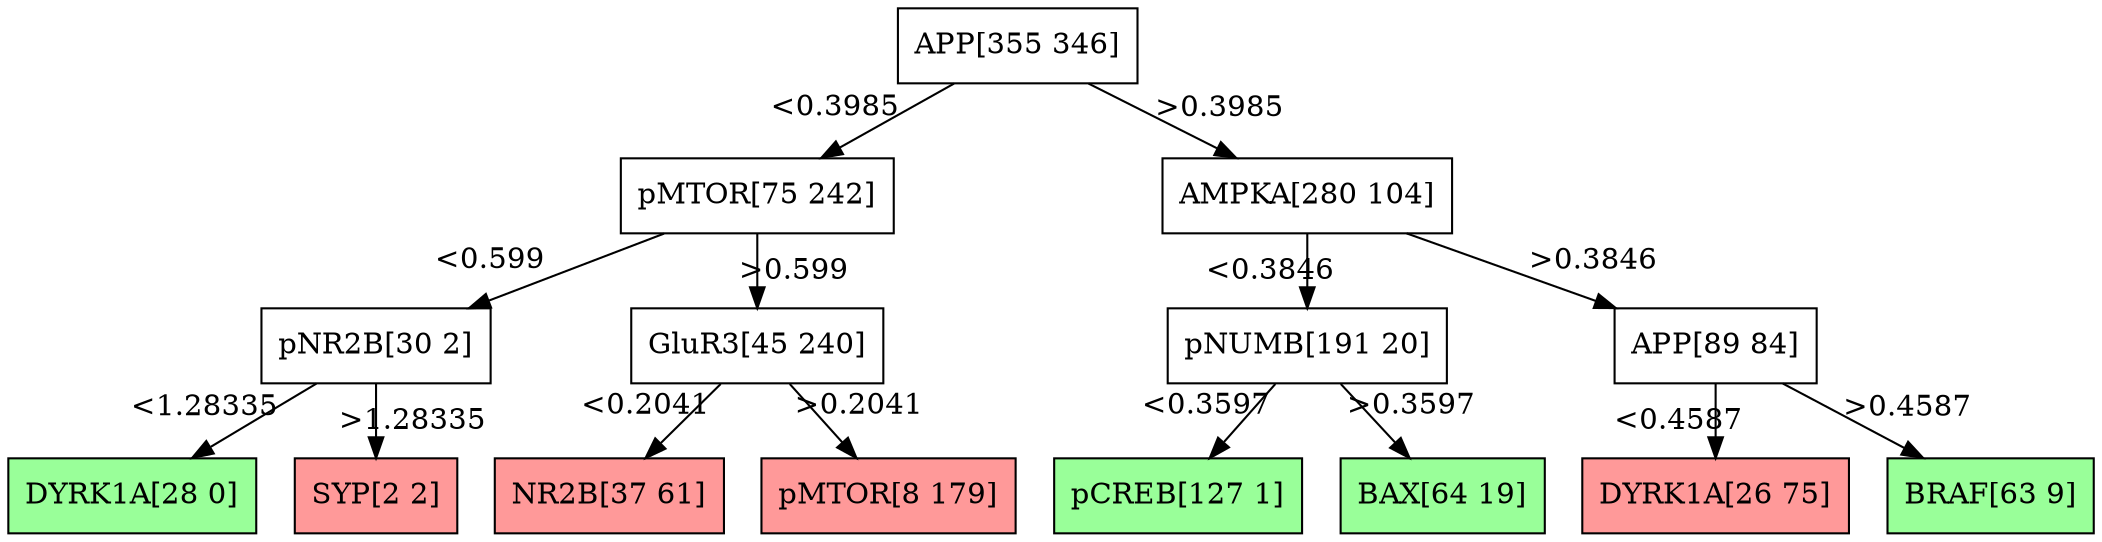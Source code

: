 digraph Tree {
node [shape=box, style="filled", color="black"] ;
0 [ label="APP[355 346]" , fillcolor="#ffffff"] ;
1 [ label="pMTOR[75 242]" , fillcolor="#ffffff"] ;
0->1 [labeldistance=2.5, labelangle=45, headlabel="<0.3985"] ;
3 [ label="pNR2B[30 2]" , fillcolor="#ffffff"] ;
1->3 [labeldistance=2.5, labelangle=45, headlabel="<0.599"] ;
5 [ label="DYRK1A[28 0]" , fillcolor="#99ff99"] ;
3->5 [labeldistance=2.5, labelangle=45, headlabel="<1.28335"] ;
6 [ label="SYP[2 2]" , fillcolor="#ff9999"] ;
3->6 [labeldistance=2.5, labelangle=-45, headlabel=">1.28335"] ;
4 [ label="GluR3[45 240]" , fillcolor="#ffffff"] ;
1->4 [labeldistance=2.5, labelangle=-45, headlabel=">0.599"] ;
7 [ label="NR2B[37 61]" , fillcolor="#ff9999"] ;
4->7 [labeldistance=2.5, labelangle=45, headlabel="<0.2041"] ;
8 [ label="pMTOR[8 179]" , fillcolor="#ff9999"] ;
4->8 [labeldistance=2.5, labelangle=-45, headlabel=">0.2041"] ;
2 [ label="AMPKA[280 104]" , fillcolor="#ffffff"] ;
0->2 [labeldistance=2.5, labelangle=-45, headlabel=">0.3985"] ;
9 [ label="pNUMB[191 20]" , fillcolor="#ffffff"] ;
2->9 [labeldistance=2.5, labelangle=45, headlabel="<0.3846"] ;
11 [ label="pCREB[127 1]" , fillcolor="#99ff99"] ;
9->11 [labeldistance=2.5, labelangle=45, headlabel="<0.3597"] ;
12 [ label="BAX[64 19]" , fillcolor="#99ff99"] ;
9->12 [labeldistance=2.5, labelangle=-45, headlabel=">0.3597"] ;
10 [ label="APP[89 84]" , fillcolor="#ffffff"] ;
2->10 [labeldistance=2.5, labelangle=-45, headlabel=">0.3846"] ;
13 [ label="DYRK1A[26 75]" , fillcolor="#ff9999"] ;
10->13 [labeldistance=2.5, labelangle=45, headlabel="<0.4587"] ;
14 [ label="BRAF[63 9]" , fillcolor="#99ff99"] ;
10->14 [labeldistance=2.5, labelangle=-45, headlabel=">0.4587"] ;
}